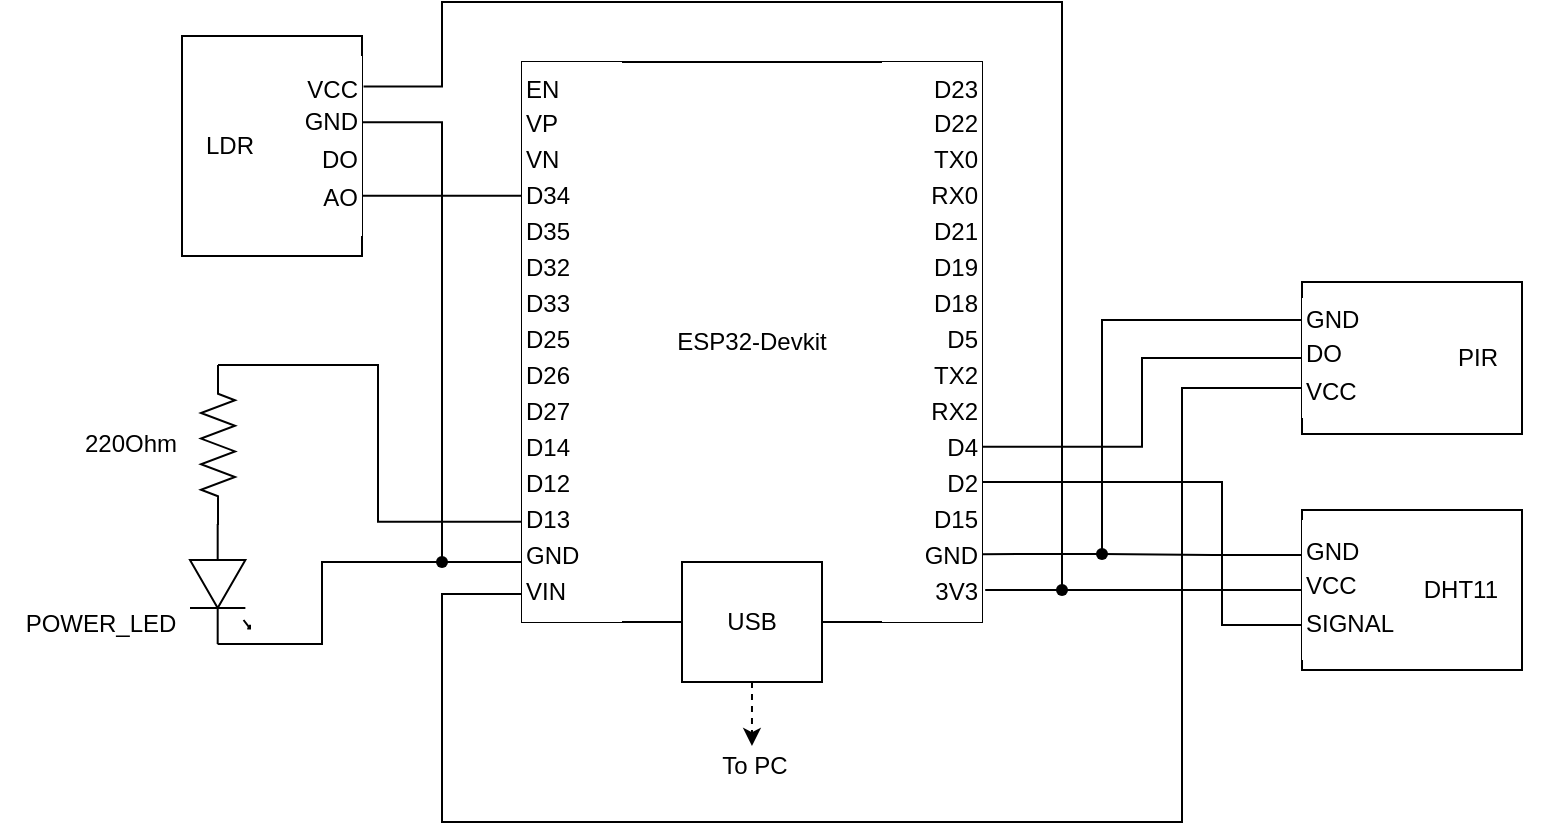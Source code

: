 <mxfile scale="1" border="10">
    <diagram id="X795tpebjUxBARpeliC3" name="Page-1">
        <mxGraphModel dx="978" dy="779" grid="1" gridSize="10" guides="1" tooltips="1" connect="1" arrows="1" fold="1" page="1" pageScale="1" pageWidth="850" pageHeight="1100" background="#ffffff" math="0" shadow="0">
            <root>
                <mxCell id="0"/>
                <mxCell id="1" parent="0"/>
                <mxCell id="10" value="" style="group;rotation=90;verticalAlign=top;" parent="1" vertex="1" connectable="0">
                    <mxGeometry x="99" y="346" width="160" height="30" as="geometry"/>
                </mxCell>
                <mxCell id="7" value="" style="verticalLabelPosition=bottom;shadow=0;dashed=0;align=center;html=1;verticalAlign=top;shape=mxgraph.electrical.opto_electronics.led_1;pointerEvents=1;rotation=90;" parent="10" vertex="1">
                    <mxGeometry x="50" y="30" width="60" height="30" as="geometry"/>
                </mxCell>
                <mxCell id="8" value="" style="pointerEvents=1;verticalLabelPosition=bottom;shadow=0;dashed=0;align=center;html=1;verticalAlign=top;shape=mxgraph.electrical.resistors.resistor_2;rotation=90;" parent="10" vertex="1">
                    <mxGeometry x="39" y="-33" width="80" height="17" as="geometry"/>
                </mxCell>
                <mxCell id="9" style="edgeStyle=none;html=1;exitX=0;exitY=0.54;exitDx=0;exitDy=0;exitPerimeter=0;entryX=1;entryY=0.5;entryDx=0;entryDy=0;entryPerimeter=0;endArrow=none;endFill=0;" parent="10" source="7" target="8" edge="1">
                    <mxGeometry relative="1" as="geometry"/>
                </mxCell>
                <mxCell id="17" value="" style="group" parent="1" vertex="1" connectable="0">
                    <mxGeometry x="330" y="130" width="230" height="367" as="geometry"/>
                </mxCell>
                <mxCell id="6" value="" style="group" parent="17" vertex="1" connectable="0">
                    <mxGeometry width="230" height="310" as="geometry"/>
                </mxCell>
                <mxCell id="2" value="ESP32-Devkit" style="whiteSpace=wrap;html=1;" parent="6" vertex="1">
                    <mxGeometry width="230" height="280" as="geometry"/>
                </mxCell>
                <mxCell id="3" value="USB" style="whiteSpace=wrap;html=1;" parent="6" vertex="1">
                    <mxGeometry x="80" y="250" width="70" height="60" as="geometry"/>
                </mxCell>
                <mxCell id="4" value="D23&lt;div style=&quot;line-height: 150%;&quot;&gt;D22&lt;/div&gt;&lt;div style=&quot;line-height: 150%;&quot;&gt;TX0&lt;/div&gt;&lt;div style=&quot;line-height: 150%;&quot;&gt;RX0&lt;/div&gt;&lt;div style=&quot;line-height: 150%;&quot;&gt;D21&lt;/div&gt;&lt;div style=&quot;line-height: 150%;&quot;&gt;D19&lt;/div&gt;&lt;div style=&quot;line-height: 150%;&quot;&gt;D18&lt;/div&gt;&lt;div style=&quot;line-height: 150%;&quot;&gt;D5&lt;/div&gt;&lt;div style=&quot;line-height: 150%;&quot;&gt;TX2&lt;/div&gt;&lt;div style=&quot;line-height: 150%;&quot;&gt;RX2&lt;/div&gt;&lt;div style=&quot;line-height: 150%;&quot;&gt;D4&lt;/div&gt;&lt;div style=&quot;line-height: 150%;&quot;&gt;D2&lt;/div&gt;&lt;div style=&quot;line-height: 150%;&quot;&gt;D15&lt;/div&gt;&lt;div style=&quot;line-height: 150%;&quot;&gt;GND&lt;/div&gt;&lt;div style=&quot;line-height: 150%;&quot;&gt;3V3&lt;/div&gt;" style="whiteSpace=wrap;html=1;spacingTop=0;spacing=2;align=right;strokeColor=none;" parent="6" vertex="1">
                    <mxGeometry x="180" width="50" height="280" as="geometry"/>
                </mxCell>
                <mxCell id="5" value="EN&lt;div style=&quot;line-height: 150%;&quot;&gt;VP&lt;/div&gt;&lt;div style=&quot;line-height: 150%;&quot;&gt;VN&lt;/div&gt;&lt;div style=&quot;line-height: 150%;&quot;&gt;D34&lt;/div&gt;&lt;div style=&quot;line-height: 150%;&quot;&gt;D35&lt;/div&gt;&lt;div style=&quot;line-height: 150%;&quot;&gt;D32&lt;/div&gt;&lt;div style=&quot;line-height: 150%;&quot;&gt;D33&lt;/div&gt;&lt;div style=&quot;line-height: 150%;&quot;&gt;D25&lt;/div&gt;&lt;div style=&quot;line-height: 150%;&quot;&gt;D26&lt;/div&gt;&lt;div style=&quot;line-height: 150%;&quot;&gt;D27&lt;/div&gt;&lt;div style=&quot;line-height: 150%;&quot;&gt;D14&lt;/div&gt;&lt;div style=&quot;line-height: 150%;&quot;&gt;D12&lt;/div&gt;&lt;div style=&quot;line-height: 150%;&quot;&gt;D13&lt;/div&gt;&lt;div style=&quot;line-height: 150%;&quot;&gt;GND&lt;/div&gt;&lt;div style=&quot;line-height: 150%;&quot;&gt;VIN&lt;/div&gt;" style="whiteSpace=wrap;html=1;spacingTop=0;spacing=2;align=left;strokeColor=none;" parent="6" vertex="1">
                    <mxGeometry width="50" height="280" as="geometry"/>
                </mxCell>
                <mxCell id="15" value="" style="edgeStyle=orthogonalEdgeStyle;orthogonalLoop=1;jettySize=auto;html=1;entryX=0.483;entryY=0.167;entryDx=0;entryDy=0;entryPerimeter=0;exitX=0.5;exitY=1;exitDx=0;exitDy=0;dashed=1;" parent="17" source="3" target="16" edge="1">
                    <mxGeometry width="100" relative="1" as="geometry">
                        <mxPoint x="110" y="320" as="sourcePoint"/>
                        <mxPoint x="110" y="350" as="targetPoint"/>
                    </mxGeometry>
                </mxCell>
                <mxCell id="16" value="To PC" style="text;html=1;align=center;verticalAlign=middle;resizable=0;points=[];autosize=1;strokeColor=none;fillColor=none;" parent="17" vertex="1">
                    <mxGeometry x="86" y="337" width="60" height="30" as="geometry"/>
                </mxCell>
                <mxCell id="18" value="" style="group;flipH=1;" parent="1" vertex="1" connectable="0">
                    <mxGeometry x="720" y="354" width="120" height="80" as="geometry"/>
                </mxCell>
                <mxCell id="11" value="DHT11" style="whiteSpace=wrap;html=1;align=right;spacingLeft=0;spacingRight=10;" parent="18" vertex="1">
                    <mxGeometry width="110" height="80" as="geometry"/>
                </mxCell>
                <mxCell id="14" value="GND&lt;div style=&quot;line-height: 160%;&quot;&gt;VCC&lt;/div&gt;&lt;div style=&quot;line-height: 160%;&quot;&gt;SIGNAL&lt;/div&gt;" style="whiteSpace=wrap;html=1;align=left;strokeColor=none;" parent="18" vertex="1">
                    <mxGeometry y="5" width="50" height="70" as="geometry"/>
                </mxCell>
                <mxCell id="21" value="" style="group;flipH=0;" parent="1" vertex="1" connectable="0">
                    <mxGeometry x="160" y="117" width="90" height="110" as="geometry"/>
                </mxCell>
                <mxCell id="19" value="LDR" style="whiteSpace=wrap;html=1;align=left;spacingLeft=10;spacingBottom=0;spacingRight=0;" parent="21" vertex="1">
                    <mxGeometry width="90" height="110" as="geometry"/>
                </mxCell>
                <mxCell id="20" value="VCC&lt;div style=&quot;line-height: 160%;&quot;&gt;GND&lt;/div&gt;&lt;div style=&quot;line-height: 160%;&quot;&gt;DO&lt;/div&gt;&lt;div style=&quot;line-height: 160%;&quot;&gt;AO&lt;/div&gt;" style="whiteSpace=wrap;html=1;align=right;strokeColor=none;" parent="21" vertex="1">
                    <mxGeometry x="60" y="10" width="30" height="90" as="geometry"/>
                </mxCell>
                <mxCell id="25" style="edgeStyle=orthogonalEdgeStyle;html=1;exitX=0;exitY=0.5;exitDx=0;exitDy=0;exitPerimeter=0;entryX=-0.009;entryY=0.821;entryDx=0;entryDy=0;entryPerimeter=0;rounded=0;endArrow=none;endFill=0;" parent="1" source="8" target="5" edge="1">
                    <mxGeometry relative="1" as="geometry">
                        <Array as="points">
                            <mxPoint x="258" y="282"/>
                            <mxPoint x="258" y="360"/>
                        </Array>
                    </mxGeometry>
                </mxCell>
                <mxCell id="26" style="edgeStyle=orthogonalEdgeStyle;html=1;exitDx=0;exitDy=0;exitPerimeter=0;endArrow=none;endFill=0;rounded=0;curved=0;entryX=-0.003;entryY=0.893;entryDx=0;entryDy=0;entryPerimeter=0;" parent="1" source="39" target="5" edge="1">
                    <mxGeometry relative="1" as="geometry">
                        <mxPoint x="300" y="380" as="targetPoint"/>
                        <Array as="points">
                            <mxPoint x="300" y="380"/>
                        </Array>
                    </mxGeometry>
                </mxCell>
                <mxCell id="28" style="edgeStyle=orthogonalEdgeStyle;html=1;exitX=0;exitY=0.75;exitDx=0;exitDy=0;rounded=0;curved=0;endArrow=none;endFill=0;" parent="1" source="14" edge="1">
                    <mxGeometry relative="1" as="geometry">
                        <mxPoint x="560" y="340" as="targetPoint"/>
                        <Array as="points">
                            <mxPoint x="680" y="411"/>
                            <mxPoint x="680" y="340"/>
                        </Array>
                    </mxGeometry>
                </mxCell>
                <mxCell id="29" style="edgeStyle=orthogonalEdgeStyle;html=1;exitDx=0;exitDy=0;entryX=1;entryY=0.879;entryDx=0;entryDy=0;entryPerimeter=0;rounded=0;curved=0;endArrow=none;endFill=0;" parent="1" source="36" target="4" edge="1">
                    <mxGeometry relative="1" as="geometry"/>
                </mxCell>
                <mxCell id="30" style="edgeStyle=orthogonalEdgeStyle;html=1;entryX=1.032;entryY=0.943;entryDx=0;entryDy=0;entryPerimeter=0;rounded=0;curved=0;endArrow=none;endFill=0;exitDx=0;exitDy=0;" parent="1" source="34" target="4" edge="1">
                    <mxGeometry relative="1" as="geometry">
                        <Array as="points"/>
                    </mxGeometry>
                </mxCell>
                <mxCell id="31" style="edgeStyle=orthogonalEdgeStyle;html=1;exitX=1.026;exitY=0.17;exitDx=0;exitDy=0;entryX=0.571;entryY=0.664;entryDx=0;entryDy=0;entryPerimeter=0;rounded=0;curved=0;endArrow=none;endFill=0;exitPerimeter=0;" parent="1" source="20" target="34" edge="1">
                    <mxGeometry relative="1" as="geometry">
                        <mxPoint x="230" y="212" as="sourcePoint"/>
                        <Array as="points">
                            <mxPoint x="290" y="142"/>
                            <mxPoint x="290" y="100"/>
                            <mxPoint x="600" y="100"/>
                            <mxPoint x="600" y="394"/>
                        </Array>
                    </mxGeometry>
                </mxCell>
                <mxCell id="35" value="" style="edgeStyle=orthogonalEdgeStyle;html=1;entryDx=0;entryDy=0;entryPerimeter=0;rounded=0;curved=0;endArrow=none;endFill=0;exitX=0;exitY=0.5;exitDx=0;exitDy=0;" parent="1" source="11" target="34" edge="1">
                    <mxGeometry relative="1" as="geometry">
                        <mxPoint x="720" y="394" as="sourcePoint"/>
                        <mxPoint x="562" y="394" as="targetPoint"/>
                        <Array as="points"/>
                    </mxGeometry>
                </mxCell>
                <mxCell id="34" value="" style="shape=waypoint;sketch=0;size=6;pointerEvents=1;points=[];fillColor=none;resizable=0;rotatable=0;perimeter=centerPerimeter;snapToPoint=1;" parent="1" vertex="1">
                    <mxGeometry x="590" y="384" width="20" height="20" as="geometry"/>
                </mxCell>
                <mxCell id="37" value="" style="edgeStyle=orthogonalEdgeStyle;html=1;exitX=0;exitY=0.25;exitDx=0;exitDy=0;entryDx=0;entryDy=0;entryPerimeter=0;rounded=0;curved=0;endArrow=none;endFill=0;" parent="1" source="14" target="36" edge="1">
                    <mxGeometry relative="1" as="geometry">
                        <mxPoint x="720" y="377" as="sourcePoint"/>
                        <mxPoint x="560" y="376" as="targetPoint"/>
                    </mxGeometry>
                </mxCell>
                <mxCell id="36" value="" style="shape=waypoint;sketch=0;size=6;pointerEvents=1;points=[];fillColor=none;resizable=0;rotatable=0;perimeter=centerPerimeter;snapToPoint=1;" parent="1" vertex="1">
                    <mxGeometry x="610" y="366" width="20" height="20" as="geometry"/>
                </mxCell>
                <mxCell id="40" value="" style="edgeStyle=orthogonalEdgeStyle;html=1;exitX=1;exitY=0.54;exitDx=0;exitDy=0;exitPerimeter=0;endArrow=none;endFill=0;rounded=0;curved=0;entryDx=0;entryDy=0;entryPerimeter=0;" parent="1" source="7" target="39" edge="1">
                    <mxGeometry relative="1" as="geometry">
                        <mxPoint x="330" y="380" as="targetPoint"/>
                        <Array as="points">
                            <mxPoint x="230" y="421"/>
                            <mxPoint x="230" y="380"/>
                        </Array>
                        <mxPoint x="119" y="475" as="sourcePoint"/>
                    </mxGeometry>
                </mxCell>
                <mxCell id="39" value="" style="shape=waypoint;sketch=0;size=6;pointerEvents=1;points=[];fillColor=none;resizable=0;rotatable=0;perimeter=centerPerimeter;snapToPoint=1;" parent="1" vertex="1">
                    <mxGeometry x="280" y="370" width="20" height="20" as="geometry"/>
                </mxCell>
                <mxCell id="41" style="edgeStyle=orthogonalEdgeStyle;html=1;exitX=1.007;exitY=0.368;exitDx=0;exitDy=0;entryX=0.429;entryY=0.236;entryDx=0;entryDy=0;entryPerimeter=0;rounded=0;curved=0;endArrow=none;endFill=0;exitPerimeter=0;" parent="1" source="20" target="39" edge="1">
                    <mxGeometry relative="1" as="geometry">
                        <mxPoint x="230" y="178" as="sourcePoint"/>
                        <Array as="points">
                            <mxPoint x="290" y="160"/>
                            <mxPoint x="290" y="380"/>
                        </Array>
                    </mxGeometry>
                </mxCell>
                <mxCell id="42" style="edgeStyle=orthogonalEdgeStyle;html=1;entryX=-0.003;entryY=0.239;entryDx=0;entryDy=0;endArrow=none;endFill=0;rounded=0;curved=0;entryPerimeter=0;exitX=1.007;exitY=0.777;exitDx=0;exitDy=0;exitPerimeter=0;" parent="1" source="20" target="5" edge="1">
                    <mxGeometry relative="1" as="geometry">
                        <Array as="points"/>
                        <mxPoint x="260" y="200" as="sourcePoint"/>
                    </mxGeometry>
                </mxCell>
                <mxCell id="43" value="POWER_LED" style="text;html=1;align=center;verticalAlign=middle;resizable=0;points=[];autosize=1;strokeColor=none;fillColor=none;" parent="1" vertex="1">
                    <mxGeometry x="69" y="396" width="100" height="30" as="geometry"/>
                </mxCell>
                <mxCell id="44" value="220Ohm" style="text;html=1;align=center;verticalAlign=middle;resizable=0;points=[];autosize=1;strokeColor=none;fillColor=none;" parent="1" vertex="1">
                    <mxGeometry x="99" y="306" width="70" height="30" as="geometry"/>
                </mxCell>
                <mxCell id="45" value="" style="group;flipH=1;" vertex="1" connectable="0" parent="1">
                    <mxGeometry x="720" y="240" width="110" height="76" as="geometry"/>
                </mxCell>
                <mxCell id="46" value="PIR" style="whiteSpace=wrap;html=1;align=right;spacingLeft=0;spacingRight=10;" vertex="1" parent="45">
                    <mxGeometry width="110" height="76" as="geometry"/>
                </mxCell>
                <mxCell id="47" value="GND&lt;div style=&quot;line-height: 160%;&quot;&gt;DO&lt;/div&gt;&lt;div style=&quot;line-height: 160%;&quot;&gt;VCC&lt;/div&gt;" style="whiteSpace=wrap;html=1;align=left;strokeColor=none;" vertex="1" parent="45">
                    <mxGeometry y="8" width="40" height="60" as="geometry"/>
                </mxCell>
                <mxCell id="48" style="edgeStyle=orthogonalEdgeStyle;html=1;exitX=0;exitY=0.75;exitDx=0;exitDy=0;entryX=-0.002;entryY=0.95;entryDx=0;entryDy=0;entryPerimeter=0;rounded=0;curved=0;endArrow=none;endFill=0;" edge="1" parent="1" source="47" target="5">
                    <mxGeometry relative="1" as="geometry">
                        <Array as="points">
                            <mxPoint x="660" y="293"/>
                            <mxPoint x="660" y="510"/>
                            <mxPoint x="290" y="510"/>
                            <mxPoint x="290" y="396"/>
                        </Array>
                    </mxGeometry>
                </mxCell>
                <mxCell id="49" style="edgeStyle=orthogonalEdgeStyle;html=1;exitX=0;exitY=0.25;exitDx=0;exitDy=0;entryX=0.402;entryY=0.721;entryDx=0;entryDy=0;entryPerimeter=0;rounded=0;curved=0;endArrow=none;endFill=0;" edge="1" parent="1" source="46" target="36">
                    <mxGeometry relative="1" as="geometry">
                        <Array as="points">
                            <mxPoint x="620" y="259"/>
                            <mxPoint x="620" y="376"/>
                        </Array>
                    </mxGeometry>
                </mxCell>
                <mxCell id="50" style="edgeStyle=orthogonalEdgeStyle;html=1;exitX=0;exitY=0.5;exitDx=0;exitDy=0;entryX=1.001;entryY=0.687;entryDx=0;entryDy=0;entryPerimeter=0;rounded=0;curved=0;endArrow=none;endFill=0;" edge="1" parent="1" source="47" target="2">
                    <mxGeometry relative="1" as="geometry"/>
                </mxCell>
            </root>
        </mxGraphModel>
    </diagram>
</mxfile>